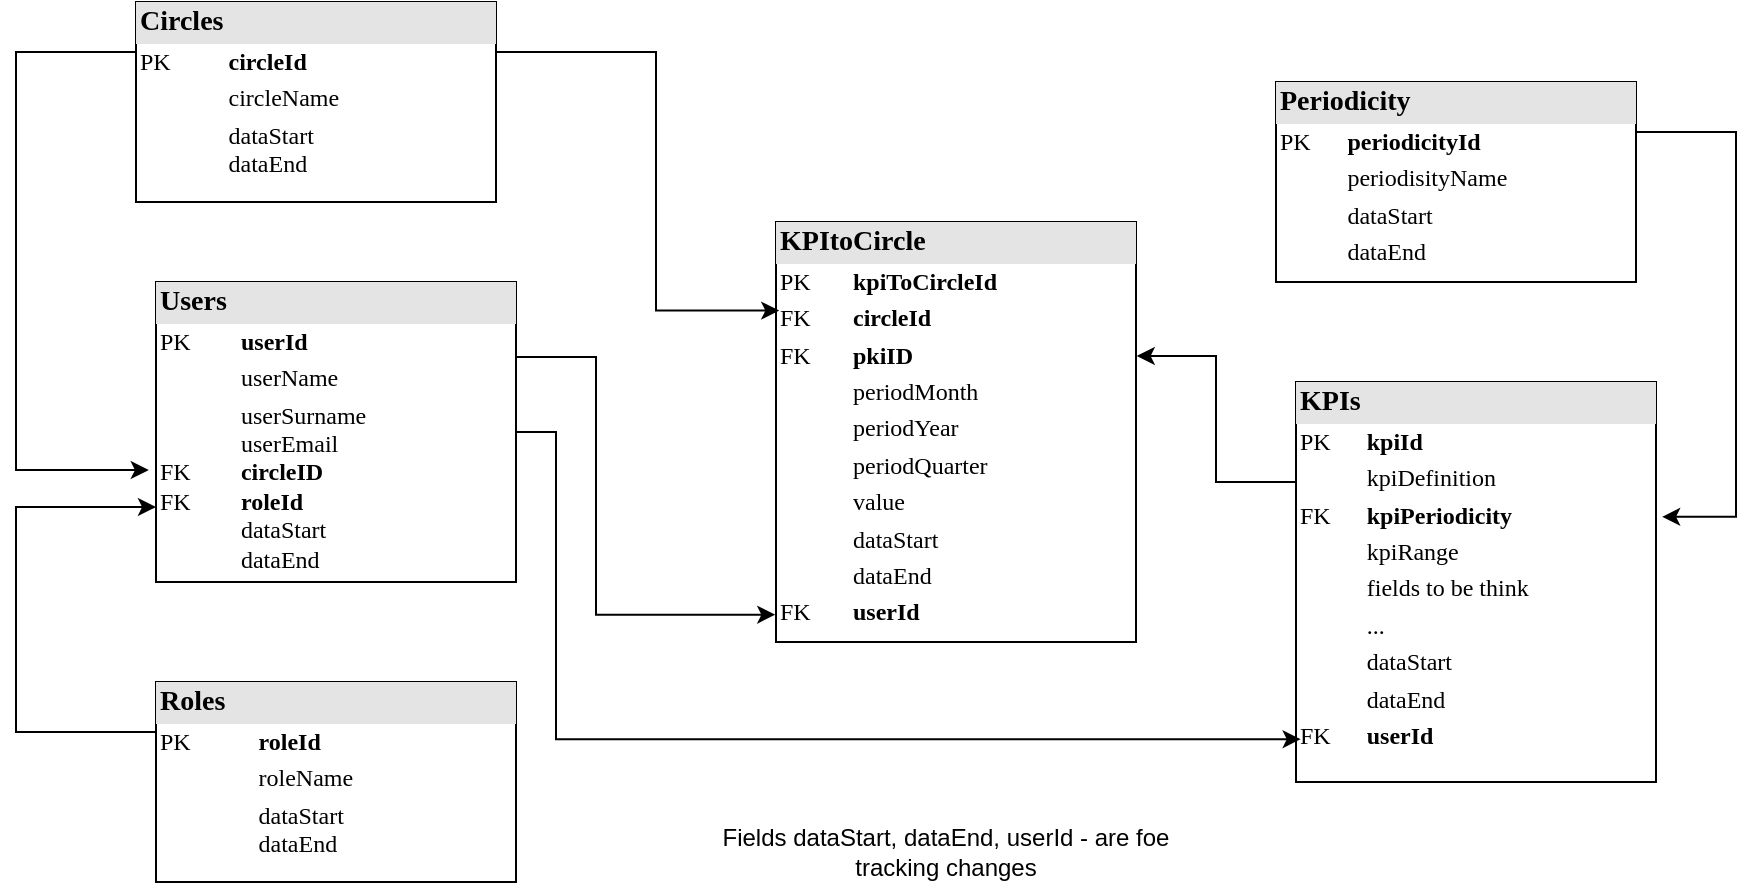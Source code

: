 <mxfile version="22.0.0" type="github">
  <diagram name="Page-1" id="2ca16b54-16f6-2749-3443-fa8db7711227">
    <mxGraphModel dx="893" dy="464" grid="1" gridSize="10" guides="1" tooltips="1" connect="1" arrows="1" fold="1" page="1" pageScale="1" pageWidth="1100" pageHeight="850" background="none" math="0" shadow="0">
      <root>
        <mxCell id="0" />
        <mxCell id="1" parent="0" />
        <mxCell id="2ed32ef02a7f4228-1" value="&lt;div style=&quot;box-sizing:border-box;width:100%;background:#e4e4e4;padding:2px;&quot;&gt;&lt;b&gt;&lt;font style=&quot;font-size: 14px;&quot;&gt;Users&lt;/font&gt;&lt;/b&gt;&lt;/div&gt;&lt;table style=&quot;width:100%;font-size:1em;&quot; cellpadding=&quot;2&quot; cellspacing=&quot;0&quot;&gt;&lt;tbody&gt;&lt;tr&gt;&lt;td&gt;PK&lt;/td&gt;&lt;td&gt;&lt;b&gt;userId&lt;/b&gt;&lt;/td&gt;&lt;/tr&gt;&lt;tr&gt;&lt;td&gt;&lt;br&gt;&lt;/td&gt;&lt;td&gt;userName&lt;/td&gt;&lt;/tr&gt;&lt;tr&gt;&lt;td&gt;FK&lt;br&gt;FK&lt;br&gt;&lt;br&gt;&lt;/td&gt;&lt;td&gt;userSurname&lt;br&gt;userEmail&lt;br&gt;&lt;b&gt;circleID&lt;/b&gt;&lt;br&gt;&lt;b&gt;roleId&lt;/b&gt;&lt;br&gt;dataStart&lt;br&gt;dataEnd&lt;br&gt;&lt;br&gt;&lt;/td&gt;&lt;/tr&gt;&lt;/tbody&gt;&lt;/table&gt;" style="verticalAlign=top;align=left;overflow=fill;html=1;rounded=0;shadow=0;comic=0;labelBackgroundColor=none;strokeWidth=1;fontFamily=Verdana;fontSize=12" parent="1" vertex="1">
          <mxGeometry x="120" y="190" width="180" height="150" as="geometry" />
        </mxCell>
        <mxCell id="2ed32ef02a7f4228-2" value="&lt;div style=&quot;box-sizing: border-box ; width: 100% ; background: #e4e4e4 ; padding: 2px&quot;&gt;&lt;font style=&quot;font-size: 14px;&quot;&gt;&lt;b&gt;KPItoCircle&lt;/b&gt;&lt;/font&gt;&lt;/div&gt;&lt;table style=&quot;width: 100% ; font-size: 1em&quot; cellpadding=&quot;2&quot; cellspacing=&quot;0&quot;&gt;&lt;tbody&gt;&lt;tr&gt;&lt;td&gt;PK&lt;/td&gt;&lt;td&gt;&lt;b&gt;kpiToCircleId&lt;/b&gt;&lt;/td&gt;&lt;/tr&gt;&lt;tr&gt;&lt;td&gt;FK&lt;/td&gt;&lt;td&gt;&lt;b&gt;circleId&lt;/b&gt;&lt;/td&gt;&lt;/tr&gt;&lt;tr&gt;&lt;td&gt;FK&lt;/td&gt;&lt;td&gt;&lt;b&gt;pkiID&lt;/b&gt;&lt;/td&gt;&lt;/tr&gt;&lt;tr&gt;&lt;td&gt;&lt;br&gt;&lt;/td&gt;&lt;td&gt;periodMonth&lt;br&gt;&lt;/td&gt;&lt;/tr&gt;&lt;tr&gt;&lt;td&gt;&lt;br&gt;&lt;/td&gt;&lt;td&gt;periodYear&lt;br&gt;&lt;/td&gt;&lt;/tr&gt;&lt;tr&gt;&lt;td&gt;&lt;br&gt;&lt;/td&gt;&lt;td&gt;periodQuarter&lt;br&gt;&lt;/td&gt;&lt;/tr&gt;&lt;tr&gt;&lt;td&gt;&lt;br&gt;&lt;/td&gt;&lt;td&gt;value&lt;/td&gt;&lt;/tr&gt;&lt;tr&gt;&lt;td&gt;&lt;br&gt;&lt;/td&gt;&lt;td&gt;dataStart&lt;/td&gt;&lt;/tr&gt;&lt;tr&gt;&lt;td&gt;&lt;br&gt;&lt;/td&gt;&lt;td&gt;dataEnd&lt;/td&gt;&lt;/tr&gt;&lt;tr&gt;&lt;td&gt;FK&lt;/td&gt;&lt;td&gt;&lt;b&gt;userId&lt;/b&gt;&lt;/td&gt;&lt;/tr&gt;&lt;/tbody&gt;&lt;/table&gt;" style="verticalAlign=top;align=left;overflow=fill;html=1;rounded=0;shadow=0;comic=0;labelBackgroundColor=none;strokeWidth=1;fontFamily=Verdana;fontSize=12" parent="1" vertex="1">
          <mxGeometry x="430" y="160" width="180" height="210" as="geometry" />
        </mxCell>
        <mxCell id="2ed32ef02a7f4228-3" value="&lt;div style=&quot;box-sizing: border-box ; width: 100% ; background: #e4e4e4 ; padding: 2px&quot;&gt;&lt;b&gt;&lt;font style=&quot;font-size: 14px;&quot;&gt;Periodicity&lt;/font&gt;&lt;/b&gt;&lt;/div&gt;&lt;table style=&quot;width: 100% ; font-size: 1em&quot; cellpadding=&quot;2&quot; cellspacing=&quot;0&quot;&gt;&lt;tbody&gt;&lt;tr&gt;&lt;td&gt;PK&lt;/td&gt;&lt;td&gt;&lt;b&gt;periodicityId&lt;/b&gt;&lt;/td&gt;&lt;/tr&gt;&lt;tr&gt;&lt;td&gt;&lt;br&gt;&lt;/td&gt;&lt;td&gt;periodisityName&lt;/td&gt;&lt;/tr&gt;&lt;tr&gt;&lt;td&gt;&lt;/td&gt;&lt;td&gt;dataStart&lt;/td&gt;&lt;/tr&gt;&lt;tr&gt;&lt;td&gt;&lt;br&gt;&lt;/td&gt;&lt;td&gt;dataEnd&lt;br&gt;&lt;/td&gt;&lt;/tr&gt;&lt;/tbody&gt;&lt;/table&gt;" style="verticalAlign=top;align=left;overflow=fill;html=1;rounded=0;shadow=0;comic=0;labelBackgroundColor=none;strokeWidth=1;fontFamily=Verdana;fontSize=12" parent="1" vertex="1">
          <mxGeometry x="680" y="90" width="180" height="100" as="geometry" />
        </mxCell>
        <mxCell id="2ed32ef02a7f4228-5" value="&lt;div style=&quot;box-sizing:border-box;width:100%;background:#e4e4e4;padding:2px;&quot;&gt;&lt;font style=&quot;font-size: 14px;&quot;&gt;&lt;b&gt;Circles&lt;/b&gt;&lt;/font&gt;&lt;/div&gt;&lt;table style=&quot;width:100%;font-size:1em;&quot; cellpadding=&quot;2&quot; cellspacing=&quot;0&quot;&gt;&lt;tbody&gt;&lt;tr&gt;&lt;td&gt;PK&lt;/td&gt;&lt;td&gt;&lt;b&gt;circleId&lt;/b&gt;&lt;/td&gt;&lt;/tr&gt;&lt;tr&gt;&lt;td&gt;&lt;br&gt;&lt;/td&gt;&lt;td&gt;circleName&lt;/td&gt;&lt;/tr&gt;&lt;tr&gt;&lt;td&gt;&lt;/td&gt;&lt;td&gt;dataStart&lt;br&gt;dataEnd&lt;/td&gt;&lt;/tr&gt;&lt;/tbody&gt;&lt;/table&gt;" style="verticalAlign=top;align=left;overflow=fill;html=1;rounded=0;shadow=0;comic=0;labelBackgroundColor=none;strokeWidth=1;fontFamily=Verdana;fontSize=12" parent="1" vertex="1">
          <mxGeometry x="110" y="50" width="180" height="100" as="geometry" />
        </mxCell>
        <mxCell id="2ed32ef02a7f4228-8" value="&lt;div style=&quot;box-sizing: border-box ; width: 100% ; background: #e4e4e4 ; padding: 2px&quot;&gt;&lt;font style=&quot;font-size: 14px;&quot;&gt;&lt;b&gt;KPIs&lt;/b&gt;&lt;/font&gt;&lt;/div&gt;&lt;table style=&quot;width: 100% ; font-size: 1em&quot; cellpadding=&quot;2&quot; cellspacing=&quot;0&quot;&gt;&lt;tbody&gt;&lt;tr&gt;&lt;td&gt;PK&lt;/td&gt;&lt;td&gt;&lt;b&gt;kpiId&lt;/b&gt;&lt;/td&gt;&lt;/tr&gt;&lt;tr&gt;&lt;td&gt;&lt;br&gt;&lt;/td&gt;&lt;td&gt;kpiDefinition&lt;/td&gt;&lt;/tr&gt;&lt;tr&gt;&lt;td&gt;FK&lt;/td&gt;&lt;td&gt;&lt;b&gt;kpiPeriodicity&lt;/b&gt;&lt;/td&gt;&lt;/tr&gt;&lt;tr&gt;&lt;td&gt;&lt;br&gt;&lt;/td&gt;&lt;td&gt;kpiRange&lt;br&gt;&lt;/td&gt;&lt;/tr&gt;&lt;tr&gt;&lt;td&gt;&lt;br&gt;&lt;/td&gt;&lt;td&gt;fields to be think&lt;br&gt;&lt;/td&gt;&lt;/tr&gt;&lt;tr&gt;&lt;td&gt;&lt;br&gt;&lt;/td&gt;&lt;td&gt;...&lt;/td&gt;&lt;/tr&gt;&lt;tr&gt;&lt;td&gt;&lt;br&gt;&lt;/td&gt;&lt;td&gt;dataStart&lt;br&gt;&lt;/td&gt;&lt;/tr&gt;&lt;tr&gt;&lt;td&gt;&lt;br&gt;&lt;/td&gt;&lt;td&gt;dataEnd&lt;br&gt;&lt;/td&gt;&lt;/tr&gt;&lt;tr&gt;&lt;td&gt;FK&lt;br&gt;&lt;/td&gt;&lt;td&gt;&lt;b&gt;userId&lt;/b&gt;&lt;br&gt;&lt;/td&gt;&lt;/tr&gt;&lt;tr&gt;&lt;td&gt;&lt;/td&gt;&lt;td&gt;&lt;br&gt;&lt;/td&gt;&lt;/tr&gt;&lt;/tbody&gt;&lt;/table&gt;" style="verticalAlign=top;align=left;overflow=fill;html=1;rounded=0;shadow=0;comic=0;labelBackgroundColor=none;strokeWidth=1;fontFamily=Verdana;fontSize=12" parent="1" vertex="1">
          <mxGeometry x="690" y="240" width="180" height="200" as="geometry" />
        </mxCell>
        <mxCell id="a6JkKvcmsWnVEybR5eGL-7" style="edgeStyle=elbowEdgeStyle;rounded=0;orthogonalLoop=1;jettySize=auto;html=1;exitX=0;exitY=0.25;exitDx=0;exitDy=0;entryX=0;entryY=0.75;entryDx=0;entryDy=0;" edge="1" parent="1" source="a6JkKvcmsWnVEybR5eGL-3" target="2ed32ef02a7f4228-1">
          <mxGeometry relative="1" as="geometry">
            <Array as="points">
              <mxPoint x="50" y="359" />
            </Array>
          </mxGeometry>
        </mxCell>
        <mxCell id="a6JkKvcmsWnVEybR5eGL-3" value="&lt;div style=&quot;box-sizing:border-box;width:100%;background:#e4e4e4;padding:2px;&quot;&gt;&lt;span style=&quot;font-size: 14px;&quot;&gt;&lt;b&gt;Roles&lt;/b&gt;&lt;/span&gt;&lt;/div&gt;&lt;table style=&quot;width:100%;font-size:1em;&quot; cellpadding=&quot;2&quot; cellspacing=&quot;0&quot;&gt;&lt;tbody&gt;&lt;tr&gt;&lt;td&gt;PK&lt;/td&gt;&lt;td&gt;&lt;b&gt;roleId&lt;/b&gt;&lt;/td&gt;&lt;/tr&gt;&lt;tr&gt;&lt;td&gt;&lt;br&gt;&lt;/td&gt;&lt;td&gt;roleName&lt;/td&gt;&lt;/tr&gt;&lt;tr&gt;&lt;td&gt;&lt;/td&gt;&lt;td&gt;dataStart&lt;br&gt;dataEnd&lt;/td&gt;&lt;/tr&gt;&lt;/tbody&gt;&lt;/table&gt;" style="verticalAlign=top;align=left;overflow=fill;html=1;rounded=0;shadow=0;comic=0;labelBackgroundColor=none;strokeWidth=1;fontFamily=Verdana;fontSize=12" vertex="1" parent="1">
          <mxGeometry x="120" y="390" width="180" height="100" as="geometry" />
        </mxCell>
        <mxCell id="a6JkKvcmsWnVEybR5eGL-6" style="edgeStyle=elbowEdgeStyle;rounded=0;orthogonalLoop=1;jettySize=auto;html=1;exitX=0;exitY=0.25;exitDx=0;exitDy=0;entryX=-0.02;entryY=0.627;entryDx=0;entryDy=0;entryPerimeter=0;" edge="1" parent="1" source="2ed32ef02a7f4228-5" target="2ed32ef02a7f4228-1">
          <mxGeometry relative="1" as="geometry">
            <Array as="points">
              <mxPoint x="50" y="180" />
            </Array>
          </mxGeometry>
        </mxCell>
        <mxCell id="a6JkKvcmsWnVEybR5eGL-8" style="edgeStyle=elbowEdgeStyle;rounded=0;orthogonalLoop=1;jettySize=auto;html=1;exitX=1;exitY=0.25;exitDx=0;exitDy=0;entryX=0.009;entryY=0.211;entryDx=0;entryDy=0;entryPerimeter=0;" edge="1" parent="1" source="2ed32ef02a7f4228-5" target="2ed32ef02a7f4228-2">
          <mxGeometry relative="1" as="geometry">
            <Array as="points">
              <mxPoint x="370" y="190" />
            </Array>
          </mxGeometry>
        </mxCell>
        <mxCell id="a6JkKvcmsWnVEybR5eGL-9" style="edgeStyle=elbowEdgeStyle;rounded=0;orthogonalLoop=1;jettySize=auto;html=1;exitX=0;exitY=0.25;exitDx=0;exitDy=0;entryX=1.002;entryY=0.319;entryDx=0;entryDy=0;entryPerimeter=0;" edge="1" parent="1" source="2ed32ef02a7f4228-8" target="2ed32ef02a7f4228-2">
          <mxGeometry relative="1" as="geometry" />
        </mxCell>
        <mxCell id="a6JkKvcmsWnVEybR5eGL-10" style="edgeStyle=elbowEdgeStyle;rounded=0;orthogonalLoop=1;jettySize=auto;html=1;exitX=1;exitY=0.25;exitDx=0;exitDy=0;entryX=-0.002;entryY=0.935;entryDx=0;entryDy=0;entryPerimeter=0;" edge="1" parent="1" source="2ed32ef02a7f4228-1" target="2ed32ef02a7f4228-2">
          <mxGeometry relative="1" as="geometry">
            <Array as="points">
              <mxPoint x="340" y="350" />
            </Array>
          </mxGeometry>
        </mxCell>
        <mxCell id="a6JkKvcmsWnVEybR5eGL-11" style="edgeStyle=elbowEdgeStyle;rounded=0;orthogonalLoop=1;jettySize=auto;html=1;exitX=1;exitY=0.5;exitDx=0;exitDy=0;entryX=0.013;entryY=0.893;entryDx=0;entryDy=0;entryPerimeter=0;" edge="1" parent="1" source="2ed32ef02a7f4228-1" target="2ed32ef02a7f4228-8">
          <mxGeometry relative="1" as="geometry">
            <Array as="points">
              <mxPoint x="320" y="340" />
            </Array>
          </mxGeometry>
        </mxCell>
        <mxCell id="a6JkKvcmsWnVEybR5eGL-13" style="edgeStyle=elbowEdgeStyle;rounded=0;orthogonalLoop=1;jettySize=auto;html=1;exitX=1;exitY=0.25;exitDx=0;exitDy=0;entryX=1.017;entryY=0.337;entryDx=0;entryDy=0;entryPerimeter=0;" edge="1" parent="1" source="2ed32ef02a7f4228-3" target="2ed32ef02a7f4228-8">
          <mxGeometry relative="1" as="geometry">
            <Array as="points">
              <mxPoint x="910" y="210" />
            </Array>
          </mxGeometry>
        </mxCell>
        <mxCell id="a6JkKvcmsWnVEybR5eGL-15" value="Fields dataStart, dataEnd, userId - are foe tracking changes" style="text;html=1;strokeColor=none;fillColor=none;align=center;verticalAlign=middle;whiteSpace=wrap;rounded=0;" vertex="1" parent="1">
          <mxGeometry x="400" y="460" width="230" height="30" as="geometry" />
        </mxCell>
      </root>
    </mxGraphModel>
  </diagram>
</mxfile>

